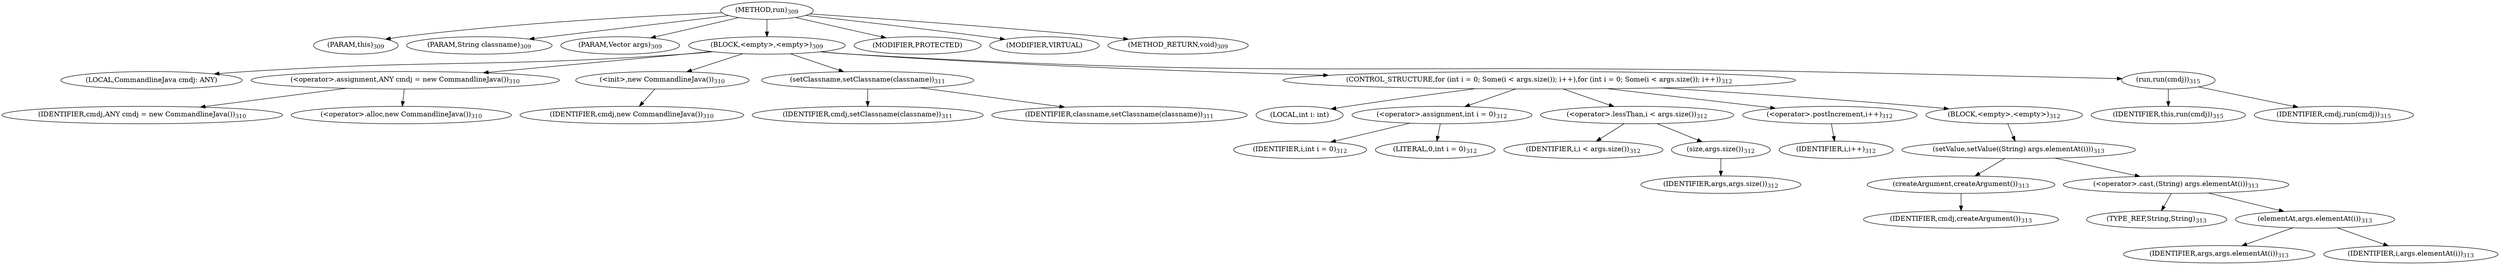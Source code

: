 digraph "run" {  
"626" [label = <(METHOD,run)<SUB>309</SUB>> ]
"42" [label = <(PARAM,this)<SUB>309</SUB>> ]
"627" [label = <(PARAM,String classname)<SUB>309</SUB>> ]
"628" [label = <(PARAM,Vector args)<SUB>309</SUB>> ]
"629" [label = <(BLOCK,&lt;empty&gt;,&lt;empty&gt;)<SUB>309</SUB>> ]
"40" [label = <(LOCAL,CommandlineJava cmdj: ANY)> ]
"630" [label = <(&lt;operator&gt;.assignment,ANY cmdj = new CommandlineJava())<SUB>310</SUB>> ]
"631" [label = <(IDENTIFIER,cmdj,ANY cmdj = new CommandlineJava())<SUB>310</SUB>> ]
"632" [label = <(&lt;operator&gt;.alloc,new CommandlineJava())<SUB>310</SUB>> ]
"633" [label = <(&lt;init&gt;,new CommandlineJava())<SUB>310</SUB>> ]
"39" [label = <(IDENTIFIER,cmdj,new CommandlineJava())<SUB>310</SUB>> ]
"634" [label = <(setClassname,setClassname(classname))<SUB>311</SUB>> ]
"635" [label = <(IDENTIFIER,cmdj,setClassname(classname))<SUB>311</SUB>> ]
"636" [label = <(IDENTIFIER,classname,setClassname(classname))<SUB>311</SUB>> ]
"637" [label = <(CONTROL_STRUCTURE,for (int i = 0; Some(i &lt; args.size()); i++),for (int i = 0; Some(i &lt; args.size()); i++))<SUB>312</SUB>> ]
"638" [label = <(LOCAL,int i: int)> ]
"639" [label = <(&lt;operator&gt;.assignment,int i = 0)<SUB>312</SUB>> ]
"640" [label = <(IDENTIFIER,i,int i = 0)<SUB>312</SUB>> ]
"641" [label = <(LITERAL,0,int i = 0)<SUB>312</SUB>> ]
"642" [label = <(&lt;operator&gt;.lessThan,i &lt; args.size())<SUB>312</SUB>> ]
"643" [label = <(IDENTIFIER,i,i &lt; args.size())<SUB>312</SUB>> ]
"644" [label = <(size,args.size())<SUB>312</SUB>> ]
"645" [label = <(IDENTIFIER,args,args.size())<SUB>312</SUB>> ]
"646" [label = <(&lt;operator&gt;.postIncrement,i++)<SUB>312</SUB>> ]
"647" [label = <(IDENTIFIER,i,i++)<SUB>312</SUB>> ]
"648" [label = <(BLOCK,&lt;empty&gt;,&lt;empty&gt;)<SUB>312</SUB>> ]
"649" [label = <(setValue,setValue((String) args.elementAt(i)))<SUB>313</SUB>> ]
"650" [label = <(createArgument,createArgument())<SUB>313</SUB>> ]
"651" [label = <(IDENTIFIER,cmdj,createArgument())<SUB>313</SUB>> ]
"652" [label = <(&lt;operator&gt;.cast,(String) args.elementAt(i))<SUB>313</SUB>> ]
"653" [label = <(TYPE_REF,String,String)<SUB>313</SUB>> ]
"654" [label = <(elementAt,args.elementAt(i))<SUB>313</SUB>> ]
"655" [label = <(IDENTIFIER,args,args.elementAt(i))<SUB>313</SUB>> ]
"656" [label = <(IDENTIFIER,i,args.elementAt(i))<SUB>313</SUB>> ]
"657" [label = <(run,run(cmdj))<SUB>315</SUB>> ]
"41" [label = <(IDENTIFIER,this,run(cmdj))<SUB>315</SUB>> ]
"658" [label = <(IDENTIFIER,cmdj,run(cmdj))<SUB>315</SUB>> ]
"659" [label = <(MODIFIER,PROTECTED)> ]
"660" [label = <(MODIFIER,VIRTUAL)> ]
"661" [label = <(METHOD_RETURN,void)<SUB>309</SUB>> ]
  "626" -> "42" 
  "626" -> "627" 
  "626" -> "628" 
  "626" -> "629" 
  "626" -> "659" 
  "626" -> "660" 
  "626" -> "661" 
  "629" -> "40" 
  "629" -> "630" 
  "629" -> "633" 
  "629" -> "634" 
  "629" -> "637" 
  "629" -> "657" 
  "630" -> "631" 
  "630" -> "632" 
  "633" -> "39" 
  "634" -> "635" 
  "634" -> "636" 
  "637" -> "638" 
  "637" -> "639" 
  "637" -> "642" 
  "637" -> "646" 
  "637" -> "648" 
  "639" -> "640" 
  "639" -> "641" 
  "642" -> "643" 
  "642" -> "644" 
  "644" -> "645" 
  "646" -> "647" 
  "648" -> "649" 
  "649" -> "650" 
  "649" -> "652" 
  "650" -> "651" 
  "652" -> "653" 
  "652" -> "654" 
  "654" -> "655" 
  "654" -> "656" 
  "657" -> "41" 
  "657" -> "658" 
}
